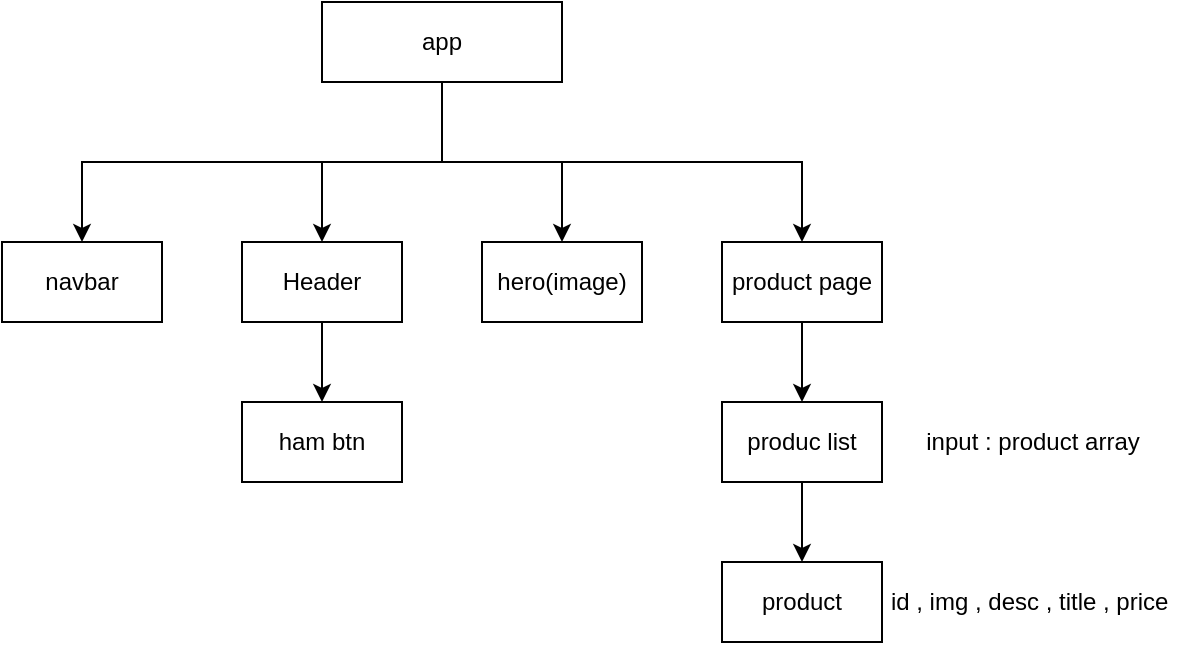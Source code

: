 <mxfile version="20.5.1" type="device"><diagram id="F9bX68sKpA_jvHgywvQ6" name="Page-1"><mxGraphModel dx="1422" dy="754" grid="1" gridSize="10" guides="1" tooltips="1" connect="1" arrows="1" fold="1" page="1" pageScale="1" pageWidth="827" pageHeight="1169" math="0" shadow="0"><root><mxCell id="0"/><mxCell id="1" parent="0"/><mxCell id="jNo5Px0z0dLkY0OLkMzP-5" style="edgeStyle=orthogonalEdgeStyle;rounded=0;orthogonalLoop=1;jettySize=auto;html=1;exitX=0.5;exitY=1;exitDx=0;exitDy=0;entryX=0.5;entryY=0;entryDx=0;entryDy=0;" edge="1" parent="1" source="jNo5Px0z0dLkY0OLkMzP-1" target="jNo5Px0z0dLkY0OLkMzP-4"><mxGeometry relative="1" as="geometry"/></mxCell><mxCell id="jNo5Px0z0dLkY0OLkMzP-7" style="edgeStyle=orthogonalEdgeStyle;rounded=0;orthogonalLoop=1;jettySize=auto;html=1;exitX=0.5;exitY=1;exitDx=0;exitDy=0;" edge="1" parent="1" source="jNo5Px0z0dLkY0OLkMzP-1" target="jNo5Px0z0dLkY0OLkMzP-3"><mxGeometry relative="1" as="geometry"/></mxCell><mxCell id="jNo5Px0z0dLkY0OLkMzP-10" style="edgeStyle=orthogonalEdgeStyle;rounded=0;orthogonalLoop=1;jettySize=auto;html=1;exitX=0.5;exitY=1;exitDx=0;exitDy=0;" edge="1" parent="1" source="jNo5Px0z0dLkY0OLkMzP-1" target="jNo5Px0z0dLkY0OLkMzP-9"><mxGeometry relative="1" as="geometry"/></mxCell><mxCell id="jNo5Px0z0dLkY0OLkMzP-12" style="edgeStyle=orthogonalEdgeStyle;rounded=0;orthogonalLoop=1;jettySize=auto;html=1;exitX=0.5;exitY=1;exitDx=0;exitDy=0;entryX=0.5;entryY=0;entryDx=0;entryDy=0;" edge="1" parent="1" source="jNo5Px0z0dLkY0OLkMzP-1" target="jNo5Px0z0dLkY0OLkMzP-2"><mxGeometry relative="1" as="geometry"/></mxCell><mxCell id="jNo5Px0z0dLkY0OLkMzP-1" value="app" style="rounded=0;whiteSpace=wrap;html=1;" vertex="1" parent="1"><mxGeometry x="360" y="40" width="120" height="40" as="geometry"/></mxCell><mxCell id="jNo5Px0z0dLkY0OLkMzP-14" style="edgeStyle=orthogonalEdgeStyle;rounded=0;orthogonalLoop=1;jettySize=auto;html=1;exitX=0.5;exitY=1;exitDx=0;exitDy=0;entryX=0.5;entryY=0;entryDx=0;entryDy=0;" edge="1" parent="1" source="jNo5Px0z0dLkY0OLkMzP-2" target="jNo5Px0z0dLkY0OLkMzP-13"><mxGeometry relative="1" as="geometry"/></mxCell><mxCell id="jNo5Px0z0dLkY0OLkMzP-2" value="Header" style="rounded=0;whiteSpace=wrap;html=1;" vertex="1" parent="1"><mxGeometry x="320" y="160" width="80" height="40" as="geometry"/></mxCell><mxCell id="jNo5Px0z0dLkY0OLkMzP-3" value="navbar" style="rounded=0;whiteSpace=wrap;html=1;" vertex="1" parent="1"><mxGeometry x="200" y="160" width="80" height="40" as="geometry"/></mxCell><mxCell id="jNo5Px0z0dLkY0OLkMzP-4" value="hero(image)" style="rounded=0;whiteSpace=wrap;html=1;" vertex="1" parent="1"><mxGeometry x="440" y="160" width="80" height="40" as="geometry"/></mxCell><mxCell id="jNo5Px0z0dLkY0OLkMzP-17" style="edgeStyle=orthogonalEdgeStyle;rounded=0;orthogonalLoop=1;jettySize=auto;html=1;exitX=0.5;exitY=1;exitDx=0;exitDy=0;" edge="1" parent="1" source="jNo5Px0z0dLkY0OLkMzP-9" target="jNo5Px0z0dLkY0OLkMzP-15"><mxGeometry relative="1" as="geometry"/></mxCell><mxCell id="jNo5Px0z0dLkY0OLkMzP-9" value="product page" style="rounded=0;whiteSpace=wrap;html=1;" vertex="1" parent="1"><mxGeometry x="560" y="160" width="80" height="40" as="geometry"/></mxCell><mxCell id="jNo5Px0z0dLkY0OLkMzP-13" value="ham btn" style="rounded=0;whiteSpace=wrap;html=1;" vertex="1" parent="1"><mxGeometry x="320" y="240" width="80" height="40" as="geometry"/></mxCell><mxCell id="jNo5Px0z0dLkY0OLkMzP-18" style="edgeStyle=orthogonalEdgeStyle;rounded=0;orthogonalLoop=1;jettySize=auto;html=1;exitX=0.5;exitY=1;exitDx=0;exitDy=0;entryX=0.5;entryY=0;entryDx=0;entryDy=0;" edge="1" parent="1" source="jNo5Px0z0dLkY0OLkMzP-15" target="jNo5Px0z0dLkY0OLkMzP-16"><mxGeometry relative="1" as="geometry"/></mxCell><mxCell id="jNo5Px0z0dLkY0OLkMzP-15" value="produc list" style="rounded=0;whiteSpace=wrap;html=1;" vertex="1" parent="1"><mxGeometry x="560" y="240" width="80" height="40" as="geometry"/></mxCell><mxCell id="jNo5Px0z0dLkY0OLkMzP-16" value="product" style="rounded=0;whiteSpace=wrap;html=1;" vertex="1" parent="1"><mxGeometry x="560" y="320" width="80" height="40" as="geometry"/></mxCell><mxCell id="jNo5Px0z0dLkY0OLkMzP-19" value="input : product array" style="text;html=1;resizable=0;autosize=1;align=center;verticalAlign=middle;points=[];fillColor=none;strokeColor=none;rounded=0;" vertex="1" parent="1"><mxGeometry x="650" y="245" width="130" height="30" as="geometry"/></mxCell><mxCell id="jNo5Px0z0dLkY0OLkMzP-20" value="id , img , desc , title , price&amp;nbsp;" style="text;html=1;resizable=0;autosize=1;align=center;verticalAlign=middle;points=[];fillColor=none;strokeColor=none;rounded=0;" vertex="1" parent="1"><mxGeometry x="630" y="325" width="170" height="30" as="geometry"/></mxCell></root></mxGraphModel></diagram></mxfile>